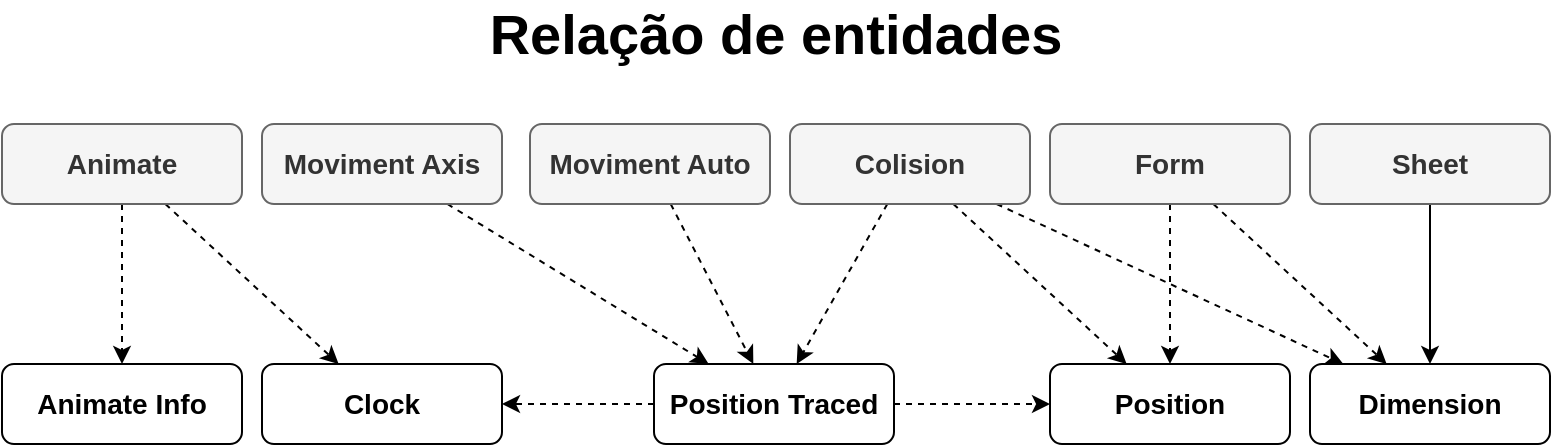 <mxfile version="20.3.0" type="device"><diagram id="srZS_qksLh5Q_0c-KHaa" name="Página-1"><mxGraphModel dx="1422" dy="857" grid="1" gridSize="10" guides="1" tooltips="1" connect="1" arrows="1" fold="1" page="1" pageScale="1" pageWidth="827" pageHeight="1169" math="0" shadow="0"><root><mxCell id="0"/><mxCell id="1" parent="0"/><mxCell id="bns8QRadSoqfUaaZAlqa-1" value="&lt;font style=&quot;font-size: 28px;&quot;&gt;&lt;b&gt;Relação de entidades&lt;/b&gt;&lt;/font&gt;" style="text;html=1;strokeColor=none;fillColor=none;align=center;verticalAlign=middle;whiteSpace=wrap;rounded=0;" vertex="1" parent="1"><mxGeometry x="206" y="20" width="416" height="30" as="geometry"/></mxCell><mxCell id="bns8QRadSoqfUaaZAlqa-13" style="rounded=0;orthogonalLoop=1;jettySize=auto;html=1;fontSize=14;dashed=1;fontStyle=1;verticalAlign=middle;" edge="1" parent="1" source="bns8QRadSoqfUaaZAlqa-2" target="bns8QRadSoqfUaaZAlqa-12"><mxGeometry relative="1" as="geometry"/></mxCell><mxCell id="bns8QRadSoqfUaaZAlqa-14" style="rounded=0;orthogonalLoop=1;jettySize=auto;html=1;fontSize=14;dashed=1;fontStyle=1;verticalAlign=middle;" edge="1" parent="1" source="bns8QRadSoqfUaaZAlqa-2" target="bns8QRadSoqfUaaZAlqa-11"><mxGeometry relative="1" as="geometry"/></mxCell><mxCell id="bns8QRadSoqfUaaZAlqa-2" value="&lt;font style=&quot;font-size: 14px;&quot;&gt;Animate&lt;/font&gt;" style="rounded=1;whiteSpace=wrap;html=1;fontSize=14;fontStyle=1;align=center;verticalAlign=middle;fillColor=#f5f5f5;fontColor=#333333;strokeColor=#666666;" vertex="1" parent="1"><mxGeometry x="27" y="80" width="120" height="40" as="geometry"/></mxCell><mxCell id="bns8QRadSoqfUaaZAlqa-23" style="edgeStyle=none;rounded=0;orthogonalLoop=1;jettySize=auto;html=1;dashed=1;fontSize=14;verticalAlign=middle;" edge="1" parent="1" source="bns8QRadSoqfUaaZAlqa-3" target="bns8QRadSoqfUaaZAlqa-7"><mxGeometry relative="1" as="geometry"/></mxCell><mxCell id="bns8QRadSoqfUaaZAlqa-41" style="edgeStyle=none;rounded=0;orthogonalLoop=1;jettySize=auto;html=1;dashed=1;fontSize=14;" edge="1" parent="1" source="bns8QRadSoqfUaaZAlqa-3" target="bns8QRadSoqfUaaZAlqa-6"><mxGeometry relative="1" as="geometry"/></mxCell><mxCell id="bns8QRadSoqfUaaZAlqa-42" style="edgeStyle=none;rounded=0;orthogonalLoop=1;jettySize=auto;html=1;dashed=1;fontSize=14;" edge="1" parent="1" source="bns8QRadSoqfUaaZAlqa-3" target="bns8QRadSoqfUaaZAlqa-8"><mxGeometry relative="1" as="geometry"/></mxCell><mxCell id="bns8QRadSoqfUaaZAlqa-3" value="&lt;font style=&quot;font-size: 14px;&quot;&gt;Colision&lt;/font&gt;" style="rounded=1;whiteSpace=wrap;html=1;fontSize=14;fontStyle=1;align=center;verticalAlign=middle;fillColor=#f5f5f5;fontColor=#333333;strokeColor=#666666;" vertex="1" parent="1"><mxGeometry x="421" y="80" width="120" height="40" as="geometry"/></mxCell><mxCell id="bns8QRadSoqfUaaZAlqa-18" style="rounded=0;orthogonalLoop=1;jettySize=auto;html=1;fontSize=14;dashed=1;verticalAlign=middle;" edge="1" parent="1" source="bns8QRadSoqfUaaZAlqa-4" target="bns8QRadSoqfUaaZAlqa-7"><mxGeometry relative="1" as="geometry"/></mxCell><mxCell id="bns8QRadSoqfUaaZAlqa-4" value="&lt;font style=&quot;font-size: 14px;&quot;&gt;Moviment Axis&lt;br style=&quot;font-size: 14px;&quot;&gt;&lt;/font&gt;" style="rounded=1;whiteSpace=wrap;html=1;fontSize=14;fontStyle=1;align=center;verticalAlign=middle;fillColor=#f5f5f5;fontColor=#333333;strokeColor=#666666;" vertex="1" parent="1"><mxGeometry x="157" y="80" width="120" height="40" as="geometry"/></mxCell><mxCell id="bns8QRadSoqfUaaZAlqa-19" style="rounded=0;orthogonalLoop=1;jettySize=auto;html=1;fontSize=14;dashed=1;verticalAlign=middle;" edge="1" parent="1" source="bns8QRadSoqfUaaZAlqa-5" target="bns8QRadSoqfUaaZAlqa-7"><mxGeometry relative="1" as="geometry"/></mxCell><mxCell id="bns8QRadSoqfUaaZAlqa-5" value="&lt;font style=&quot;font-size: 14px;&quot;&gt;Moviment Auto&lt;br style=&quot;font-size: 14px;&quot;&gt;&lt;/font&gt;" style="rounded=1;whiteSpace=wrap;html=1;fontSize=14;fontStyle=1;align=center;verticalAlign=middle;fillColor=#f5f5f5;fontColor=#333333;strokeColor=#666666;" vertex="1" parent="1"><mxGeometry x="291" y="80" width="120" height="40" as="geometry"/></mxCell><mxCell id="bns8QRadSoqfUaaZAlqa-6" value="&lt;font style=&quot;font-size: 14px;&quot;&gt;Position&lt;br style=&quot;font-size: 14px;&quot;&gt;&lt;/font&gt;" style="rounded=1;whiteSpace=wrap;html=1;fontSize=14;fontStyle=1;align=center;verticalAlign=middle;" vertex="1" parent="1"><mxGeometry x="551" y="200" width="120" height="40" as="geometry"/></mxCell><mxCell id="bns8QRadSoqfUaaZAlqa-15" style="rounded=0;orthogonalLoop=1;jettySize=auto;html=1;dashed=1;fontSize=14;verticalAlign=middle;" edge="1" parent="1" source="bns8QRadSoqfUaaZAlqa-7" target="bns8QRadSoqfUaaZAlqa-6"><mxGeometry relative="1" as="geometry"/></mxCell><mxCell id="bns8QRadSoqfUaaZAlqa-43" style="edgeStyle=none;rounded=0;orthogonalLoop=1;jettySize=auto;html=1;exitX=0;exitY=0.5;exitDx=0;exitDy=0;dashed=1;fontSize=14;" edge="1" parent="1" source="bns8QRadSoqfUaaZAlqa-7" target="bns8QRadSoqfUaaZAlqa-11"><mxGeometry relative="1" as="geometry"/></mxCell><mxCell id="bns8QRadSoqfUaaZAlqa-7" value="&lt;font style=&quot;font-size: 14px;&quot;&gt;Position Traced&lt;br style=&quot;font-size: 14px;&quot;&gt;&lt;/font&gt;" style="rounded=1;whiteSpace=wrap;html=1;fontSize=14;fontStyle=1;align=center;verticalAlign=middle;" vertex="1" parent="1"><mxGeometry x="353" y="200" width="120" height="40" as="geometry"/></mxCell><mxCell id="bns8QRadSoqfUaaZAlqa-8" value="&lt;font style=&quot;font-size: 14px;&quot;&gt;Dimension&lt;br style=&quot;font-size: 14px;&quot;&gt;&lt;/font&gt;" style="rounded=1;whiteSpace=wrap;html=1;fontSize=14;fontStyle=1;align=center;verticalAlign=middle;" vertex="1" parent="1"><mxGeometry x="681" y="200" width="120" height="40" as="geometry"/></mxCell><mxCell id="bns8QRadSoqfUaaZAlqa-21" style="edgeStyle=none;rounded=0;orthogonalLoop=1;jettySize=auto;html=1;dashed=1;fontSize=14;verticalAlign=middle;" edge="1" parent="1" source="bns8QRadSoqfUaaZAlqa-9" target="bns8QRadSoqfUaaZAlqa-6"><mxGeometry relative="1" as="geometry"/></mxCell><mxCell id="bns8QRadSoqfUaaZAlqa-22" style="edgeStyle=none;rounded=0;orthogonalLoop=1;jettySize=auto;html=1;dashed=1;fontSize=14;verticalAlign=middle;" edge="1" parent="1" source="bns8QRadSoqfUaaZAlqa-9" target="bns8QRadSoqfUaaZAlqa-8"><mxGeometry relative="1" as="geometry"/></mxCell><mxCell id="bns8QRadSoqfUaaZAlqa-9" value="&lt;font style=&quot;font-size: 14px;&quot;&gt;Form&lt;br style=&quot;font-size: 14px;&quot;&gt;&lt;/font&gt;" style="rounded=1;whiteSpace=wrap;html=1;fontSize=14;fontStyle=1;align=center;verticalAlign=middle;fillColor=#f5f5f5;strokeColor=#666666;fontColor=#333333;" vertex="1" parent="1"><mxGeometry x="551" y="80" width="120" height="40" as="geometry"/></mxCell><mxCell id="bns8QRadSoqfUaaZAlqa-16" style="rounded=0;orthogonalLoop=1;jettySize=auto;html=1;fontSize=14;verticalAlign=middle;" edge="1" parent="1" source="bns8QRadSoqfUaaZAlqa-10" target="bns8QRadSoqfUaaZAlqa-8"><mxGeometry relative="1" as="geometry"><mxPoint x="667.923" y="380" as="sourcePoint"/></mxGeometry></mxCell><mxCell id="bns8QRadSoqfUaaZAlqa-10" value="&lt;font style=&quot;font-size: 14px;&quot;&gt;Sheet&lt;br style=&quot;font-size: 14px;&quot;&gt;&lt;/font&gt;" style="rounded=1;whiteSpace=wrap;html=1;fontSize=14;fontStyle=1;align=center;verticalAlign=middle;fillColor=#f5f5f5;fontColor=#333333;strokeColor=#666666;" vertex="1" parent="1"><mxGeometry x="681" y="80" width="120" height="40" as="geometry"/></mxCell><mxCell id="bns8QRadSoqfUaaZAlqa-11" value="&lt;font style=&quot;font-size: 14px;&quot;&gt;Clock&lt;br style=&quot;font-size: 14px;&quot;&gt;&lt;/font&gt;" style="rounded=1;whiteSpace=wrap;html=1;fontSize=14;fontStyle=1;align=center;verticalAlign=middle;" vertex="1" parent="1"><mxGeometry x="157" y="200" width="120" height="40" as="geometry"/></mxCell><mxCell id="bns8QRadSoqfUaaZAlqa-12" value="&lt;font style=&quot;font-size: 14px;&quot;&gt;Animate Info&lt;/font&gt;" style="rounded=1;whiteSpace=wrap;html=1;fontSize=14;fontStyle=1;align=center;verticalAlign=middle;" vertex="1" parent="1"><mxGeometry x="27" y="200" width="120" height="40" as="geometry"/></mxCell><mxCell id="bns8QRadSoqfUaaZAlqa-28" style="edgeStyle=none;rounded=0;orthogonalLoop=1;jettySize=auto;html=1;exitX=0.5;exitY=0;exitDx=0;exitDy=0;dashed=1;fontSize=14;verticalAlign=middle;fillColor=#f5f5f5;strokeColor=#666666;" edge="1" parent="1" source="bns8QRadSoqfUaaZAlqa-5" target="bns8QRadSoqfUaaZAlqa-5"><mxGeometry relative="1" as="geometry"/></mxCell><mxCell id="bns8QRadSoqfUaaZAlqa-44" style="edgeStyle=none;rounded=0;orthogonalLoop=1;jettySize=auto;html=1;exitX=0;exitY=0.5;exitDx=0;exitDy=0;dashed=1;fontSize=14;" edge="1" parent="1" source="bns8QRadSoqfUaaZAlqa-7" target="bns8QRadSoqfUaaZAlqa-7"><mxGeometry relative="1" as="geometry"/></mxCell></root></mxGraphModel></diagram></mxfile>